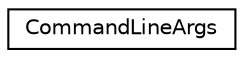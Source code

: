 digraph "Graphical Class Hierarchy"
{
 // LATEX_PDF_SIZE
  edge [fontname="Helvetica",fontsize="10",labelfontname="Helvetica",labelfontsize="10"];
  node [fontname="Helvetica",fontsize="10",shape=record];
  rankdir="LR";
  Node0 [label="CommandLineArgs",height=0.2,width=0.4,color="black", fillcolor="white", style="filled",URL="$classCommandLineArgs.html",tooltip="Handles the command line arguments."];
}
